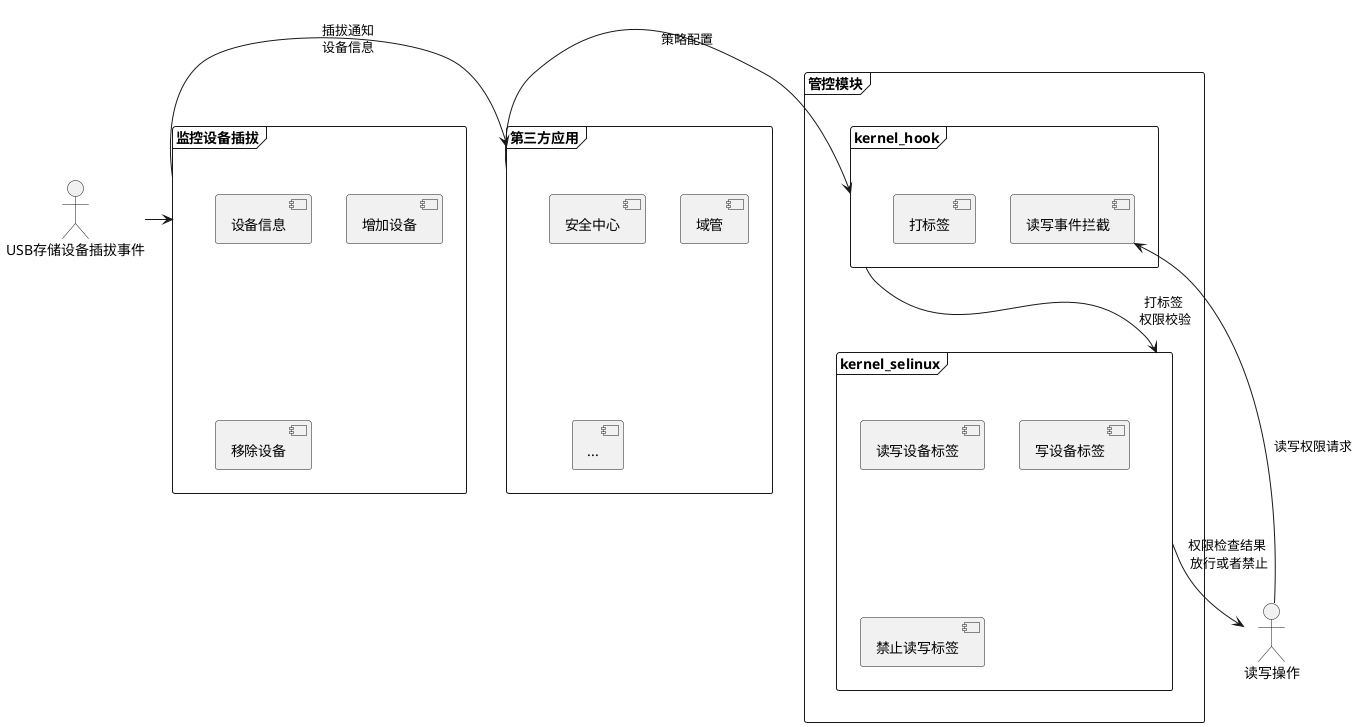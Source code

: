 @startuml
frame "第三方应用"{
 [安全中心]
 [域管]
 [...]
}




frame "管控模块" {
frame "kernel_selinux"{
	[读写设备标签]
        [写设备标签]
        [禁止读写标签]

}

frame "kernel_hook" {
	[打标签] 
        [读写事件拦截] 
}

}


frame "监控设备插拔" {
	[设备信息]
        [增加设备]
        [移除设备]
}


actor “USB存储设备插拔事件”


USB存储设备插拔事件->监控设备插拔


监控设备插拔->第三方应用:插拔通知\n设备信息

第三方应用->kernel_hook: 策略配置


actor “读写操作”
读写操作->读写事件拦截:读写权限请求


kernel_hook -->kernel_selinux:打标签\n 权限校验

kernel_selinux -down->读写操作:\n权限检查结果\n 放行或者禁止

@enduml
frame "安全应用"{
 [安全中心]
 [域管..]
}




frame "管控模块" {
frame "kernel_selinux"{
	[读写设备标签 \n  写设备标签 \n  禁止读写标签]
        [权限检查]
}

frame "hookmanager" {
	[打标签] 
        [读写事件拦截] 
}

}


frame "监控设备插拔" {
frame "设备信息" {
        [UID \n PID]
}

frame "状态变更" {
        [增加 移除 ]
}

frame "管控策略" {
        [UID1--只读 \nUID2--只写 \nUID3--读写控制 \nUID4--禁止读写]
}

   

}


actor “USB存储设备插拔事件”


USB存储设备插拔事件 -->监控设备插拔


管控策略  <-->安全应用:配置策略\nDBUS通知\n设备信息\n 增删改\n查策略


actor “读写操作”
读写操作-->读写事件拦截:读写权限请求


hookmanager <-->kernel_selinux:打标签\n 权限校验 \n \n权限检查结果\n 放行或者禁止



管控模块 -> 管控策略
#enduml